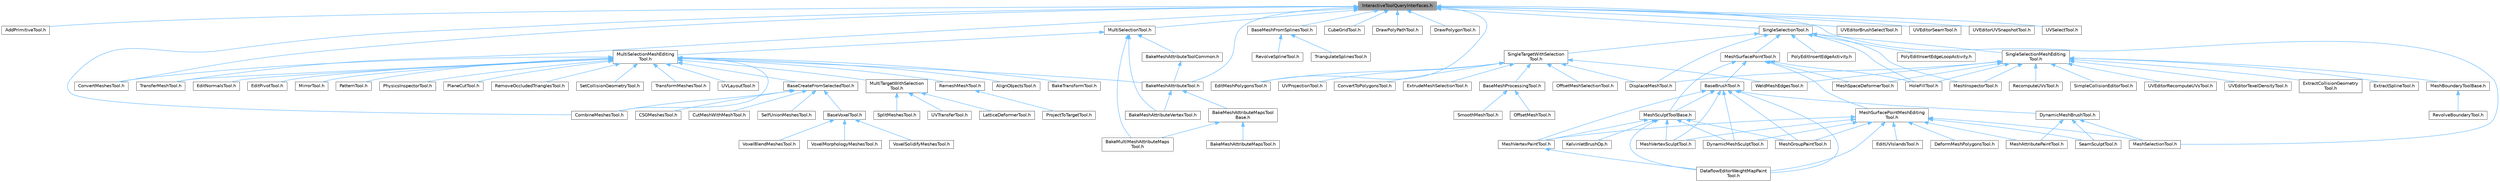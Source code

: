 digraph "InteractiveToolQueryInterfaces.h"
{
 // INTERACTIVE_SVG=YES
 // LATEX_PDF_SIZE
  bgcolor="transparent";
  edge [fontname=Helvetica,fontsize=10,labelfontname=Helvetica,labelfontsize=10];
  node [fontname=Helvetica,fontsize=10,shape=box,height=0.2,width=0.4];
  Node1 [id="Node000001",label="InteractiveToolQueryInterfaces.h",height=0.2,width=0.4,color="gray40", fillcolor="grey60", style="filled", fontcolor="black",tooltip=" "];
  Node1 -> Node2 [id="edge1_Node000001_Node000002",dir="back",color="steelblue1",style="solid",tooltip=" "];
  Node2 [id="Node000002",label="AddPrimitiveTool.h",height=0.2,width=0.4,color="grey40", fillcolor="white", style="filled",URL="$d5/dbf/AddPrimitiveTool_8h.html",tooltip=" "];
  Node1 -> Node3 [id="edge2_Node000001_Node000003",dir="back",color="steelblue1",style="solid",tooltip=" "];
  Node3 [id="Node000003",label="BakeMeshAttributeTool.h",height=0.2,width=0.4,color="grey40", fillcolor="white", style="filled",URL="$d0/d82/BakeMeshAttributeTool_8h.html",tooltip=" "];
  Node3 -> Node4 [id="edge3_Node000003_Node000004",dir="back",color="steelblue1",style="solid",tooltip=" "];
  Node4 [id="Node000004",label="BakeMeshAttributeMapsTool\lBase.h",height=0.2,width=0.4,color="grey40", fillcolor="white", style="filled",URL="$dc/d68/BakeMeshAttributeMapsToolBase_8h.html",tooltip=" "];
  Node4 -> Node5 [id="edge4_Node000004_Node000005",dir="back",color="steelblue1",style="solid",tooltip=" "];
  Node5 [id="Node000005",label="BakeMeshAttributeMapsTool.h",height=0.2,width=0.4,color="grey40", fillcolor="white", style="filled",URL="$d8/d14/BakeMeshAttributeMapsTool_8h.html",tooltip=" "];
  Node4 -> Node6 [id="edge5_Node000004_Node000006",dir="back",color="steelblue1",style="solid",tooltip=" "];
  Node6 [id="Node000006",label="BakeMultiMeshAttributeMaps\lTool.h",height=0.2,width=0.4,color="grey40", fillcolor="white", style="filled",URL="$d7/d65/BakeMultiMeshAttributeMapsTool_8h.html",tooltip=" "];
  Node3 -> Node7 [id="edge6_Node000003_Node000007",dir="back",color="steelblue1",style="solid",tooltip=" "];
  Node7 [id="Node000007",label="BakeMeshAttributeVertexTool.h",height=0.2,width=0.4,color="grey40", fillcolor="white", style="filled",URL="$d6/d76/BakeMeshAttributeVertexTool_8h.html",tooltip=" "];
  Node1 -> Node8 [id="edge7_Node000001_Node000008",dir="back",color="steelblue1",style="solid",tooltip=" "];
  Node8 [id="Node000008",label="BaseMeshFromSplinesTool.h",height=0.2,width=0.4,color="grey40", fillcolor="white", style="filled",URL="$da/d31/BaseMeshFromSplinesTool_8h.html",tooltip=" "];
  Node8 -> Node9 [id="edge8_Node000008_Node000009",dir="back",color="steelblue1",style="solid",tooltip=" "];
  Node9 [id="Node000009",label="RevolveSplineTool.h",height=0.2,width=0.4,color="grey40", fillcolor="white", style="filled",URL="$d3/d36/RevolveSplineTool_8h.html",tooltip=" "];
  Node8 -> Node10 [id="edge9_Node000008_Node000010",dir="back",color="steelblue1",style="solid",tooltip=" "];
  Node10 [id="Node000010",label="TriangulateSplinesTool.h",height=0.2,width=0.4,color="grey40", fillcolor="white", style="filled",URL="$d9/de6/TriangulateSplinesTool_8h.html",tooltip=" "];
  Node1 -> Node11 [id="edge10_Node000001_Node000011",dir="back",color="steelblue1",style="solid",tooltip=" "];
  Node11 [id="Node000011",label="CombineMeshesTool.h",height=0.2,width=0.4,color="grey40", fillcolor="white", style="filled",URL="$dd/da3/CombineMeshesTool_8h.html",tooltip=" "];
  Node1 -> Node12 [id="edge11_Node000001_Node000012",dir="back",color="steelblue1",style="solid",tooltip=" "];
  Node12 [id="Node000012",label="ConvertMeshesTool.h",height=0.2,width=0.4,color="grey40", fillcolor="white", style="filled",URL="$dc/d47/ConvertMeshesTool_8h.html",tooltip=" "];
  Node1 -> Node13 [id="edge12_Node000001_Node000013",dir="back",color="steelblue1",style="solid",tooltip=" "];
  Node13 [id="Node000013",label="CubeGridTool.h",height=0.2,width=0.4,color="grey40", fillcolor="white", style="filled",URL="$d3/d38/CubeGridTool_8h.html",tooltip=" "];
  Node1 -> Node14 [id="edge13_Node000001_Node000014",dir="back",color="steelblue1",style="solid",tooltip=" "];
  Node14 [id="Node000014",label="DrawPolyPathTool.h",height=0.2,width=0.4,color="grey40", fillcolor="white", style="filled",URL="$dc/d3e/DrawPolyPathTool_8h.html",tooltip=" "];
  Node1 -> Node15 [id="edge14_Node000001_Node000015",dir="back",color="steelblue1",style="solid",tooltip=" "];
  Node15 [id="Node000015",label="DrawPolygonTool.h",height=0.2,width=0.4,color="grey40", fillcolor="white", style="filled",URL="$d0/d15/DrawPolygonTool_8h.html",tooltip=" "];
  Node1 -> Node16 [id="edge15_Node000001_Node000016",dir="back",color="steelblue1",style="solid",tooltip=" "];
  Node16 [id="Node000016",label="EditMeshPolygonsTool.h",height=0.2,width=0.4,color="grey40", fillcolor="white", style="filled",URL="$d5/d72/EditMeshPolygonsTool_8h.html",tooltip=" "];
  Node1 -> Node17 [id="edge16_Node000001_Node000017",dir="back",color="steelblue1",style="solid",tooltip=" "];
  Node17 [id="Node000017",label="MeshSelectionTool.h",height=0.2,width=0.4,color="grey40", fillcolor="white", style="filled",URL="$d8/d80/MeshSelectionTool_8h.html",tooltip=" "];
  Node1 -> Node18 [id="edge17_Node000001_Node000018",dir="back",color="steelblue1",style="solid",tooltip=" "];
  Node18 [id="Node000018",label="MultiSelectionTool.h",height=0.2,width=0.4,color="grey40", fillcolor="white", style="filled",URL="$d6/dc9/MultiSelectionTool_8h.html",tooltip=" "];
  Node18 -> Node19 [id="edge18_Node000018_Node000019",dir="back",color="steelblue1",style="solid",tooltip=" "];
  Node19 [id="Node000019",label="BakeMeshAttributeToolCommon.h",height=0.2,width=0.4,color="grey40", fillcolor="white", style="filled",URL="$d8/d75/BakeMeshAttributeToolCommon_8h.html",tooltip=" "];
  Node19 -> Node3 [id="edge19_Node000019_Node000003",dir="back",color="steelblue1",style="solid",tooltip=" "];
  Node18 -> Node7 [id="edge20_Node000018_Node000007",dir="back",color="steelblue1",style="solid",tooltip=" "];
  Node18 -> Node6 [id="edge21_Node000018_Node000006",dir="back",color="steelblue1",style="solid",tooltip=" "];
  Node18 -> Node20 [id="edge22_Node000018_Node000020",dir="back",color="steelblue1",style="solid",tooltip=" "];
  Node20 [id="Node000020",label="MultiSelectionMeshEditing\lTool.h",height=0.2,width=0.4,color="grey40", fillcolor="white", style="filled",URL="$d0/d5c/MultiSelectionMeshEditingTool_8h.html",tooltip=" "];
  Node20 -> Node21 [id="edge23_Node000020_Node000021",dir="back",color="steelblue1",style="solid",tooltip=" "];
  Node21 [id="Node000021",label="AlignObjectsTool.h",height=0.2,width=0.4,color="grey40", fillcolor="white", style="filled",URL="$da/d25/AlignObjectsTool_8h.html",tooltip=" "];
  Node20 -> Node3 [id="edge24_Node000020_Node000003",dir="back",color="steelblue1",style="solid",tooltip=" "];
  Node20 -> Node22 [id="edge25_Node000020_Node000022",dir="back",color="steelblue1",style="solid",tooltip=" "];
  Node22 [id="Node000022",label="BakeTransformTool.h",height=0.2,width=0.4,color="grey40", fillcolor="white", style="filled",URL="$dc/d39/BakeTransformTool_8h.html",tooltip=" "];
  Node20 -> Node23 [id="edge26_Node000020_Node000023",dir="back",color="steelblue1",style="solid",tooltip=" "];
  Node23 [id="Node000023",label="BaseCreateFromSelectedTool.h",height=0.2,width=0.4,color="grey40", fillcolor="white", style="filled",URL="$de/dc7/BaseCreateFromSelectedTool_8h.html",tooltip=" "];
  Node23 -> Node24 [id="edge27_Node000023_Node000024",dir="back",color="steelblue1",style="solid",tooltip=" "];
  Node24 [id="Node000024",label="BaseVoxelTool.h",height=0.2,width=0.4,color="grey40", fillcolor="white", style="filled",URL="$db/d63/BaseVoxelTool_8h.html",tooltip=" "];
  Node24 -> Node25 [id="edge28_Node000024_Node000025",dir="back",color="steelblue1",style="solid",tooltip=" "];
  Node25 [id="Node000025",label="VoxelBlendMeshesTool.h",height=0.2,width=0.4,color="grey40", fillcolor="white", style="filled",URL="$da/d0e/VoxelBlendMeshesTool_8h.html",tooltip=" "];
  Node24 -> Node26 [id="edge29_Node000024_Node000026",dir="back",color="steelblue1",style="solid",tooltip=" "];
  Node26 [id="Node000026",label="VoxelMorphologyMeshesTool.h",height=0.2,width=0.4,color="grey40", fillcolor="white", style="filled",URL="$dc/d30/VoxelMorphologyMeshesTool_8h.html",tooltip=" "];
  Node24 -> Node27 [id="edge30_Node000024_Node000027",dir="back",color="steelblue1",style="solid",tooltip=" "];
  Node27 [id="Node000027",label="VoxelSolidifyMeshesTool.h",height=0.2,width=0.4,color="grey40", fillcolor="white", style="filled",URL="$de/da2/VoxelSolidifyMeshesTool_8h.html",tooltip=" "];
  Node23 -> Node28 [id="edge31_Node000023_Node000028",dir="back",color="steelblue1",style="solid",tooltip=" "];
  Node28 [id="Node000028",label="CSGMeshesTool.h",height=0.2,width=0.4,color="grey40", fillcolor="white", style="filled",URL="$db/dd1/CSGMeshesTool_8h.html",tooltip=" "];
  Node23 -> Node11 [id="edge32_Node000023_Node000011",dir="back",color="steelblue1",style="solid",tooltip=" "];
  Node23 -> Node29 [id="edge33_Node000023_Node000029",dir="back",color="steelblue1",style="solid",tooltip=" "];
  Node29 [id="Node000029",label="CutMeshWithMeshTool.h",height=0.2,width=0.4,color="grey40", fillcolor="white", style="filled",URL="$d2/d2c/CutMeshWithMeshTool_8h.html",tooltip=" "];
  Node23 -> Node30 [id="edge34_Node000023_Node000030",dir="back",color="steelblue1",style="solid",tooltip=" "];
  Node30 [id="Node000030",label="SelfUnionMeshesTool.h",height=0.2,width=0.4,color="grey40", fillcolor="white", style="filled",URL="$dc/dad/SelfUnionMeshesTool_8h.html",tooltip=" "];
  Node20 -> Node11 [id="edge35_Node000020_Node000011",dir="back",color="steelblue1",style="solid",tooltip=" "];
  Node20 -> Node12 [id="edge36_Node000020_Node000012",dir="back",color="steelblue1",style="solid",tooltip=" "];
  Node20 -> Node31 [id="edge37_Node000020_Node000031",dir="back",color="steelblue1",style="solid",tooltip=" "];
  Node31 [id="Node000031",label="EditNormalsTool.h",height=0.2,width=0.4,color="grey40", fillcolor="white", style="filled",URL="$de/d53/EditNormalsTool_8h.html",tooltip=" "];
  Node20 -> Node32 [id="edge38_Node000020_Node000032",dir="back",color="steelblue1",style="solid",tooltip=" "];
  Node32 [id="Node000032",label="EditPivotTool.h",height=0.2,width=0.4,color="grey40", fillcolor="white", style="filled",URL="$de/dc7/EditPivotTool_8h.html",tooltip=" "];
  Node20 -> Node33 [id="edge39_Node000020_Node000033",dir="back",color="steelblue1",style="solid",tooltip=" "];
  Node33 [id="Node000033",label="MirrorTool.h",height=0.2,width=0.4,color="grey40", fillcolor="white", style="filled",URL="$d3/dc9/MirrorTool_8h.html",tooltip=" "];
  Node20 -> Node34 [id="edge40_Node000020_Node000034",dir="back",color="steelblue1",style="solid",tooltip=" "];
  Node34 [id="Node000034",label="MultiTargetWithSelection\lTool.h",height=0.2,width=0.4,color="grey40", fillcolor="white", style="filled",URL="$de/dbc/MultiTargetWithSelectionTool_8h.html",tooltip=" "];
  Node34 -> Node35 [id="edge41_Node000034_Node000035",dir="back",color="steelblue1",style="solid",tooltip=" "];
  Node35 [id="Node000035",label="LatticeDeformerTool.h",height=0.2,width=0.4,color="grey40", fillcolor="white", style="filled",URL="$db/d83/LatticeDeformerTool_8h.html",tooltip=" "];
  Node34 -> Node36 [id="edge42_Node000034_Node000036",dir="back",color="steelblue1",style="solid",tooltip=" "];
  Node36 [id="Node000036",label="SplitMeshesTool.h",height=0.2,width=0.4,color="grey40", fillcolor="white", style="filled",URL="$dc/d7f/SplitMeshesTool_8h.html",tooltip=" "];
  Node34 -> Node37 [id="edge43_Node000034_Node000037",dir="back",color="steelblue1",style="solid",tooltip=" "];
  Node37 [id="Node000037",label="UVTransferTool.h",height=0.2,width=0.4,color="grey40", fillcolor="white", style="filled",URL="$df/d22/UVTransferTool_8h.html",tooltip=" "];
  Node20 -> Node38 [id="edge44_Node000020_Node000038",dir="back",color="steelblue1",style="solid",tooltip=" "];
  Node38 [id="Node000038",label="PatternTool.h",height=0.2,width=0.4,color="grey40", fillcolor="white", style="filled",URL="$d1/d40/PatternTool_8h.html",tooltip=" "];
  Node20 -> Node39 [id="edge45_Node000020_Node000039",dir="back",color="steelblue1",style="solid",tooltip=" "];
  Node39 [id="Node000039",label="PhysicsInspectorTool.h",height=0.2,width=0.4,color="grey40", fillcolor="white", style="filled",URL="$d8/d53/PhysicsInspectorTool_8h.html",tooltip=" "];
  Node20 -> Node40 [id="edge46_Node000020_Node000040",dir="back",color="steelblue1",style="solid",tooltip=" "];
  Node40 [id="Node000040",label="PlaneCutTool.h",height=0.2,width=0.4,color="grey40", fillcolor="white", style="filled",URL="$dd/def/PlaneCutTool_8h.html",tooltip=" "];
  Node20 -> Node41 [id="edge47_Node000020_Node000041",dir="back",color="steelblue1",style="solid",tooltip=" "];
  Node41 [id="Node000041",label="RemeshMeshTool.h",height=0.2,width=0.4,color="grey40", fillcolor="white", style="filled",URL="$dc/dd6/RemeshMeshTool_8h.html",tooltip=" "];
  Node41 -> Node42 [id="edge48_Node000041_Node000042",dir="back",color="steelblue1",style="solid",tooltip=" "];
  Node42 [id="Node000042",label="ProjectToTargetTool.h",height=0.2,width=0.4,color="grey40", fillcolor="white", style="filled",URL="$d3/daa/ProjectToTargetTool_8h.html",tooltip=" "];
  Node20 -> Node43 [id="edge49_Node000020_Node000043",dir="back",color="steelblue1",style="solid",tooltip=" "];
  Node43 [id="Node000043",label="RemoveOccludedTrianglesTool.h",height=0.2,width=0.4,color="grey40", fillcolor="white", style="filled",URL="$d9/da1/RemoveOccludedTrianglesTool_8h.html",tooltip=" "];
  Node20 -> Node44 [id="edge50_Node000020_Node000044",dir="back",color="steelblue1",style="solid",tooltip=" "];
  Node44 [id="Node000044",label="SetCollisionGeometryTool.h",height=0.2,width=0.4,color="grey40", fillcolor="white", style="filled",URL="$d0/de6/SetCollisionGeometryTool_8h.html",tooltip=" "];
  Node20 -> Node45 [id="edge51_Node000020_Node000045",dir="back",color="steelblue1",style="solid",tooltip=" "];
  Node45 [id="Node000045",label="TransferMeshTool.h",height=0.2,width=0.4,color="grey40", fillcolor="white", style="filled",URL="$db/da5/TransferMeshTool_8h.html",tooltip=" "];
  Node20 -> Node46 [id="edge52_Node000020_Node000046",dir="back",color="steelblue1",style="solid",tooltip=" "];
  Node46 [id="Node000046",label="TransformMeshesTool.h",height=0.2,width=0.4,color="grey40", fillcolor="white", style="filled",URL="$d6/d21/TransformMeshesTool_8h.html",tooltip=" "];
  Node20 -> Node47 [id="edge53_Node000020_Node000047",dir="back",color="steelblue1",style="solid",tooltip=" "];
  Node47 [id="Node000047",label="UVLayoutTool.h",height=0.2,width=0.4,color="grey40", fillcolor="white", style="filled",URL="$d6/d89/UVLayoutTool_8h.html",tooltip=" "];
  Node1 -> Node48 [id="edge54_Node000001_Node000048",dir="back",color="steelblue1",style="solid",tooltip=" "];
  Node48 [id="Node000048",label="SingleSelectionTool.h",height=0.2,width=0.4,color="grey40", fillcolor="white", style="filled",URL="$de/def/SingleSelectionTool_8h.html",tooltip=" "];
  Node48 -> Node49 [id="edge55_Node000048_Node000049",dir="back",color="steelblue1",style="solid",tooltip=" "];
  Node49 [id="Node000049",label="DisplaceMeshTool.h",height=0.2,width=0.4,color="grey40", fillcolor="white", style="filled",URL="$da/d28/DisplaceMeshTool_8h.html",tooltip=" "];
  Node48 -> Node50 [id="edge56_Node000048_Node000050",dir="back",color="steelblue1",style="solid",tooltip=" "];
  Node50 [id="Node000050",label="HoleFillTool.h",height=0.2,width=0.4,color="grey40", fillcolor="white", style="filled",URL="$da/d02/HoleFillTool_8h.html",tooltip=" "];
  Node48 -> Node51 [id="edge57_Node000048_Node000051",dir="back",color="steelblue1",style="solid",tooltip=" "];
  Node51 [id="Node000051",label="MeshInspectorTool.h",height=0.2,width=0.4,color="grey40", fillcolor="white", style="filled",URL="$de/da1/MeshInspectorTool_8h.html",tooltip=" "];
  Node48 -> Node52 [id="edge58_Node000048_Node000052",dir="back",color="steelblue1",style="solid",tooltip=" "];
  Node52 [id="Node000052",label="MeshSurfacePointTool.h",height=0.2,width=0.4,color="grey40", fillcolor="white", style="filled",URL="$d5/d09/MeshSurfacePointTool_8h.html",tooltip=" "];
  Node52 -> Node53 [id="edge59_Node000052_Node000053",dir="back",color="steelblue1",style="solid",tooltip=" "];
  Node53 [id="Node000053",label="BaseBrushTool.h",height=0.2,width=0.4,color="grey40", fillcolor="white", style="filled",URL="$d9/d0b/BaseBrushTool_8h.html",tooltip=" "];
  Node53 -> Node54 [id="edge60_Node000053_Node000054",dir="back",color="steelblue1",style="solid",tooltip=" "];
  Node54 [id="Node000054",label="DataflowEditorWeightMapPaint\lTool.h",height=0.2,width=0.4,color="grey40", fillcolor="white", style="filled",URL="$db/d46/DataflowEditorWeightMapPaintTool_8h.html",tooltip=" "];
  Node53 -> Node55 [id="edge61_Node000053_Node000055",dir="back",color="steelblue1",style="solid",tooltip=" "];
  Node55 [id="Node000055",label="DynamicMeshBrushTool.h",height=0.2,width=0.4,color="grey40", fillcolor="white", style="filled",URL="$da/d04/DynamicMeshBrushTool_8h.html",tooltip=" "];
  Node55 -> Node56 [id="edge62_Node000055_Node000056",dir="back",color="steelblue1",style="solid",tooltip=" "];
  Node56 [id="Node000056",label="MeshAttributePaintTool.h",height=0.2,width=0.4,color="grey40", fillcolor="white", style="filled",URL="$d3/d29/MeshAttributePaintTool_8h.html",tooltip=" "];
  Node55 -> Node17 [id="edge63_Node000055_Node000017",dir="back",color="steelblue1",style="solid",tooltip=" "];
  Node55 -> Node57 [id="edge64_Node000055_Node000057",dir="back",color="steelblue1",style="solid",tooltip=" "];
  Node57 [id="Node000057",label="SeamSculptTool.h",height=0.2,width=0.4,color="grey40", fillcolor="white", style="filled",URL="$d1/d31/SeamSculptTool_8h.html",tooltip=" "];
  Node53 -> Node58 [id="edge65_Node000053_Node000058",dir="back",color="steelblue1",style="solid",tooltip=" "];
  Node58 [id="Node000058",label="DynamicMeshSculptTool.h",height=0.2,width=0.4,color="grey40", fillcolor="white", style="filled",URL="$d6/d16/DynamicMeshSculptTool_8h.html",tooltip=" "];
  Node53 -> Node59 [id="edge66_Node000053_Node000059",dir="back",color="steelblue1",style="solid",tooltip=" "];
  Node59 [id="Node000059",label="MeshGroupPaintTool.h",height=0.2,width=0.4,color="grey40", fillcolor="white", style="filled",URL="$dd/d04/MeshGroupPaintTool_8h.html",tooltip=" "];
  Node53 -> Node60 [id="edge67_Node000053_Node000060",dir="back",color="steelblue1",style="solid",tooltip=" "];
  Node60 [id="Node000060",label="MeshSculptToolBase.h",height=0.2,width=0.4,color="grey40", fillcolor="white", style="filled",URL="$d8/d2a/MeshSculptToolBase_8h.html",tooltip=" "];
  Node60 -> Node54 [id="edge68_Node000060_Node000054",dir="back",color="steelblue1",style="solid",tooltip=" "];
  Node60 -> Node58 [id="edge69_Node000060_Node000058",dir="back",color="steelblue1",style="solid",tooltip=" "];
  Node60 -> Node61 [id="edge70_Node000060_Node000061",dir="back",color="steelblue1",style="solid",tooltip=" "];
  Node61 [id="Node000061",label="KelvinletBrushOp.h",height=0.2,width=0.4,color="grey40", fillcolor="white", style="filled",URL="$d9/d5c/KelvinletBrushOp_8h.html",tooltip=" "];
  Node60 -> Node59 [id="edge71_Node000060_Node000059",dir="back",color="steelblue1",style="solid",tooltip=" "];
  Node60 -> Node62 [id="edge72_Node000060_Node000062",dir="back",color="steelblue1",style="solid",tooltip=" "];
  Node62 [id="Node000062",label="MeshVertexPaintTool.h",height=0.2,width=0.4,color="grey40", fillcolor="white", style="filled",URL="$db/d74/MeshVertexPaintTool_8h.html",tooltip=" "];
  Node62 -> Node54 [id="edge73_Node000062_Node000054",dir="back",color="steelblue1",style="solid",tooltip=" "];
  Node60 -> Node63 [id="edge74_Node000060_Node000063",dir="back",color="steelblue1",style="solid",tooltip=" "];
  Node63 [id="Node000063",label="MeshVertexSculptTool.h",height=0.2,width=0.4,color="grey40", fillcolor="white", style="filled",URL="$dc/da6/MeshVertexSculptTool_8h.html",tooltip=" "];
  Node53 -> Node62 [id="edge75_Node000053_Node000062",dir="back",color="steelblue1",style="solid",tooltip=" "];
  Node53 -> Node63 [id="edge76_Node000053_Node000063",dir="back",color="steelblue1",style="solid",tooltip=" "];
  Node52 -> Node50 [id="edge77_Node000052_Node000050",dir="back",color="steelblue1",style="solid",tooltip=" "];
  Node52 -> Node60 [id="edge78_Node000052_Node000060",dir="back",color="steelblue1",style="solid",tooltip=" "];
  Node52 -> Node64 [id="edge79_Node000052_Node000064",dir="back",color="steelblue1",style="solid",tooltip=" "];
  Node64 [id="Node000064",label="MeshSpaceDeformerTool.h",height=0.2,width=0.4,color="grey40", fillcolor="white", style="filled",URL="$d7/dc8/MeshSpaceDeformerTool_8h.html",tooltip=" "];
  Node52 -> Node65 [id="edge80_Node000052_Node000065",dir="back",color="steelblue1",style="solid",tooltip=" "];
  Node65 [id="Node000065",label="MeshSurfacePointMeshEditing\lTool.h",height=0.2,width=0.4,color="grey40", fillcolor="white", style="filled",URL="$d6/d28/MeshSurfacePointMeshEditingTool_8h.html",tooltip=" "];
  Node65 -> Node54 [id="edge81_Node000065_Node000054",dir="back",color="steelblue1",style="solid",tooltip=" "];
  Node65 -> Node66 [id="edge82_Node000065_Node000066",dir="back",color="steelblue1",style="solid",tooltip=" "];
  Node66 [id="Node000066",label="DeformMeshPolygonsTool.h",height=0.2,width=0.4,color="grey40", fillcolor="white", style="filled",URL="$db/d72/DeformMeshPolygonsTool_8h.html",tooltip=" "];
  Node65 -> Node58 [id="edge83_Node000065_Node000058",dir="back",color="steelblue1",style="solid",tooltip=" "];
  Node65 -> Node67 [id="edge84_Node000065_Node000067",dir="back",color="steelblue1",style="solid",tooltip=" "];
  Node67 [id="Node000067",label="EditUVIslandsTool.h",height=0.2,width=0.4,color="grey40", fillcolor="white", style="filled",URL="$d0/de4/EditUVIslandsTool_8h.html",tooltip=" "];
  Node65 -> Node56 [id="edge85_Node000065_Node000056",dir="back",color="steelblue1",style="solid",tooltip=" "];
  Node65 -> Node59 [id="edge86_Node000065_Node000059",dir="back",color="steelblue1",style="solid",tooltip=" "];
  Node65 -> Node17 [id="edge87_Node000065_Node000017",dir="back",color="steelblue1",style="solid",tooltip=" "];
  Node65 -> Node62 [id="edge88_Node000065_Node000062",dir="back",color="steelblue1",style="solid",tooltip=" "];
  Node65 -> Node63 [id="edge89_Node000065_Node000063",dir="back",color="steelblue1",style="solid",tooltip=" "];
  Node65 -> Node57 [id="edge90_Node000065_Node000057",dir="back",color="steelblue1",style="solid",tooltip=" "];
  Node48 -> Node68 [id="edge91_Node000048_Node000068",dir="back",color="steelblue1",style="solid",tooltip=" "];
  Node68 [id="Node000068",label="PolyEditInsertEdgeActivity.h",height=0.2,width=0.4,color="grey40", fillcolor="white", style="filled",URL="$d1/d26/PolyEditInsertEdgeActivity_8h.html",tooltip=" "];
  Node48 -> Node69 [id="edge92_Node000048_Node000069",dir="back",color="steelblue1",style="solid",tooltip=" "];
  Node69 [id="Node000069",label="PolyEditInsertEdgeLoopActivity.h",height=0.2,width=0.4,color="grey40", fillcolor="white", style="filled",URL="$d5/d37/PolyEditInsertEdgeLoopActivity_8h.html",tooltip=" "];
  Node48 -> Node70 [id="edge93_Node000048_Node000070",dir="back",color="steelblue1",style="solid",tooltip=" "];
  Node70 [id="Node000070",label="SingleSelectionMeshEditing\lTool.h",height=0.2,width=0.4,color="grey40", fillcolor="white", style="filled",URL="$db/d7b/SingleSelectionMeshEditingTool_8h.html",tooltip=" "];
  Node70 -> Node49 [id="edge94_Node000070_Node000049",dir="back",color="steelblue1",style="solid",tooltip=" "];
  Node70 -> Node71 [id="edge95_Node000070_Node000071",dir="back",color="steelblue1",style="solid",tooltip=" "];
  Node71 [id="Node000071",label="ExtractCollisionGeometry\lTool.h",height=0.2,width=0.4,color="grey40", fillcolor="white", style="filled",URL="$d6/dbd/ExtractCollisionGeometryTool_8h.html",tooltip=" "];
  Node70 -> Node72 [id="edge96_Node000070_Node000072",dir="back",color="steelblue1",style="solid",tooltip=" "];
  Node72 [id="Node000072",label="ExtractSplineTool.h",height=0.2,width=0.4,color="grey40", fillcolor="white", style="filled",URL="$d3/d4d/ExtractSplineTool_8h.html",tooltip=" "];
  Node70 -> Node50 [id="edge97_Node000070_Node000050",dir="back",color="steelblue1",style="solid",tooltip=" "];
  Node70 -> Node73 [id="edge98_Node000070_Node000073",dir="back",color="steelblue1",style="solid",tooltip=" "];
  Node73 [id="Node000073",label="MeshBoundaryToolBase.h",height=0.2,width=0.4,color="grey40", fillcolor="white", style="filled",URL="$dd/da3/MeshBoundaryToolBase_8h.html",tooltip=" "];
  Node73 -> Node74 [id="edge99_Node000073_Node000074",dir="back",color="steelblue1",style="solid",tooltip=" "];
  Node74 [id="Node000074",label="RevolveBoundaryTool.h",height=0.2,width=0.4,color="grey40", fillcolor="white", style="filled",URL="$da/dce/RevolveBoundaryTool_8h.html",tooltip=" "];
  Node70 -> Node51 [id="edge100_Node000070_Node000051",dir="back",color="steelblue1",style="solid",tooltip=" "];
  Node70 -> Node64 [id="edge101_Node000070_Node000064",dir="back",color="steelblue1",style="solid",tooltip=" "];
  Node70 -> Node75 [id="edge102_Node000070_Node000075",dir="back",color="steelblue1",style="solid",tooltip=" "];
  Node75 [id="Node000075",label="RecomputeUVsTool.h",height=0.2,width=0.4,color="grey40", fillcolor="white", style="filled",URL="$d0/d92/RecomputeUVsTool_8h.html",tooltip=" "];
  Node70 -> Node76 [id="edge103_Node000070_Node000076",dir="back",color="steelblue1",style="solid",tooltip=" "];
  Node76 [id="Node000076",label="SimpleCollisionEditorTool.h",height=0.2,width=0.4,color="grey40", fillcolor="white", style="filled",URL="$d0/dbe/SimpleCollisionEditorTool_8h.html",tooltip=" "];
  Node70 -> Node77 [id="edge104_Node000070_Node000077",dir="back",color="steelblue1",style="solid",tooltip=" "];
  Node77 [id="Node000077",label="UVEditorRecomputeUVsTool.h",height=0.2,width=0.4,color="grey40", fillcolor="white", style="filled",URL="$d2/db8/UVEditorRecomputeUVsTool_8h.html",tooltip=" "];
  Node70 -> Node78 [id="edge105_Node000070_Node000078",dir="back",color="steelblue1",style="solid",tooltip=" "];
  Node78 [id="Node000078",label="UVEditorTexelDensityTool.h",height=0.2,width=0.4,color="grey40", fillcolor="white", style="filled",URL="$d0/d8b/UVEditorTexelDensityTool_8h.html",tooltip=" "];
  Node70 -> Node79 [id="edge106_Node000070_Node000079",dir="back",color="steelblue1",style="solid",tooltip=" "];
  Node79 [id="Node000079",label="WeldMeshEdgesTool.h",height=0.2,width=0.4,color="grey40", fillcolor="white", style="filled",URL="$d5/d6e/WeldMeshEdgesTool_8h.html",tooltip=" "];
  Node48 -> Node80 [id="edge107_Node000048_Node000080",dir="back",color="steelblue1",style="solid",tooltip=" "];
  Node80 [id="Node000080",label="SingleTargetWithSelection\lTool.h",height=0.2,width=0.4,color="grey40", fillcolor="white", style="filled",URL="$db/d5c/SingleTargetWithSelectionTool_8h.html",tooltip=" "];
  Node80 -> Node81 [id="edge108_Node000080_Node000081",dir="back",color="steelblue1",style="solid",tooltip=" "];
  Node81 [id="Node000081",label="BaseMeshProcessingTool.h",height=0.2,width=0.4,color="grey40", fillcolor="white", style="filled",URL="$d4/d77/BaseMeshProcessingTool_8h.html",tooltip=" "];
  Node81 -> Node82 [id="edge109_Node000081_Node000082",dir="back",color="steelblue1",style="solid",tooltip=" "];
  Node82 [id="Node000082",label="OffsetMeshTool.h",height=0.2,width=0.4,color="grey40", fillcolor="white", style="filled",URL="$da/d01/OffsetMeshTool_8h.html",tooltip=" "];
  Node81 -> Node83 [id="edge110_Node000081_Node000083",dir="back",color="steelblue1",style="solid",tooltip=" "];
  Node83 [id="Node000083",label="SmoothMeshTool.h",height=0.2,width=0.4,color="grey40", fillcolor="white", style="filled",URL="$da/da9/SmoothMeshTool_8h.html",tooltip=" "];
  Node80 -> Node84 [id="edge111_Node000080_Node000084",dir="back",color="steelblue1",style="solid",tooltip=" "];
  Node84 [id="Node000084",label="ConvertToPolygonsTool.h",height=0.2,width=0.4,color="grey40", fillcolor="white", style="filled",URL="$d7/d5a/ConvertToPolygonsTool_8h.html",tooltip=" "];
  Node80 -> Node49 [id="edge112_Node000080_Node000049",dir="back",color="steelblue1",style="solid",tooltip=" "];
  Node80 -> Node16 [id="edge113_Node000080_Node000016",dir="back",color="steelblue1",style="solid",tooltip=" "];
  Node80 -> Node85 [id="edge114_Node000080_Node000085",dir="back",color="steelblue1",style="solid",tooltip=" "];
  Node85 [id="Node000085",label="ExtrudeMeshSelectionTool.h",height=0.2,width=0.4,color="grey40", fillcolor="white", style="filled",URL="$dc/d31/ExtrudeMeshSelectionTool_8h.html",tooltip=" "];
  Node80 -> Node86 [id="edge115_Node000080_Node000086",dir="back",color="steelblue1",style="solid",tooltip=" "];
  Node86 [id="Node000086",label="OffsetMeshSelectionTool.h",height=0.2,width=0.4,color="grey40", fillcolor="white", style="filled",URL="$d8/d2e/OffsetMeshSelectionTool_8h.html",tooltip=" "];
  Node80 -> Node87 [id="edge116_Node000080_Node000087",dir="back",color="steelblue1",style="solid",tooltip=" "];
  Node87 [id="Node000087",label="UVProjectionTool.h",height=0.2,width=0.4,color="grey40", fillcolor="white", style="filled",URL="$d5/d4f/UVProjectionTool_8h.html",tooltip=" "];
  Node80 -> Node79 [id="edge117_Node000080_Node000079",dir="back",color="steelblue1",style="solid",tooltip=" "];
  Node1 -> Node45 [id="edge118_Node000001_Node000045",dir="back",color="steelblue1",style="solid",tooltip=" "];
  Node1 -> Node88 [id="edge119_Node000001_Node000088",dir="back",color="steelblue1",style="solid",tooltip=" "];
  Node88 [id="Node000088",label="UVEditorBrushSelectTool.h",height=0.2,width=0.4,color="grey40", fillcolor="white", style="filled",URL="$dd/d97/UVEditorBrushSelectTool_8h.html",tooltip=" "];
  Node1 -> Node89 [id="edge120_Node000001_Node000089",dir="back",color="steelblue1",style="solid",tooltip=" "];
  Node89 [id="Node000089",label="UVEditorSeamTool.h",height=0.2,width=0.4,color="grey40", fillcolor="white", style="filled",URL="$d1/dab/UVEditorSeamTool_8h.html",tooltip=" "];
  Node1 -> Node90 [id="edge121_Node000001_Node000090",dir="back",color="steelblue1",style="solid",tooltip=" "];
  Node90 [id="Node000090",label="UVEditorUVSnapshotTool.h",height=0.2,width=0.4,color="grey40", fillcolor="white", style="filled",URL="$d4/dd6/UVEditorUVSnapshotTool_8h.html",tooltip=" "];
  Node1 -> Node91 [id="edge122_Node000001_Node000091",dir="back",color="steelblue1",style="solid",tooltip=" "];
  Node91 [id="Node000091",label="UVSelectTool.h",height=0.2,width=0.4,color="grey40", fillcolor="white", style="filled",URL="$de/d40/UVSelectTool_8h.html",tooltip=" "];
}
